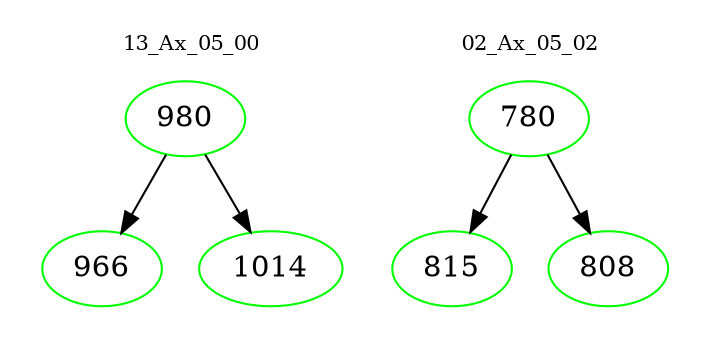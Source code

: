 digraph{
subgraph cluster_0 {
color = white
label = "13_Ax_05_00";
fontsize=10;
T0_980 [label="980", color="green"]
T0_980 -> T0_966 [color="black"]
T0_966 [label="966", color="green"]
T0_980 -> T0_1014 [color="black"]
T0_1014 [label="1014", color="green"]
}
subgraph cluster_1 {
color = white
label = "02_Ax_05_02";
fontsize=10;
T1_780 [label="780", color="green"]
T1_780 -> T1_815 [color="black"]
T1_815 [label="815", color="green"]
T1_780 -> T1_808 [color="black"]
T1_808 [label="808", color="green"]
}
}
